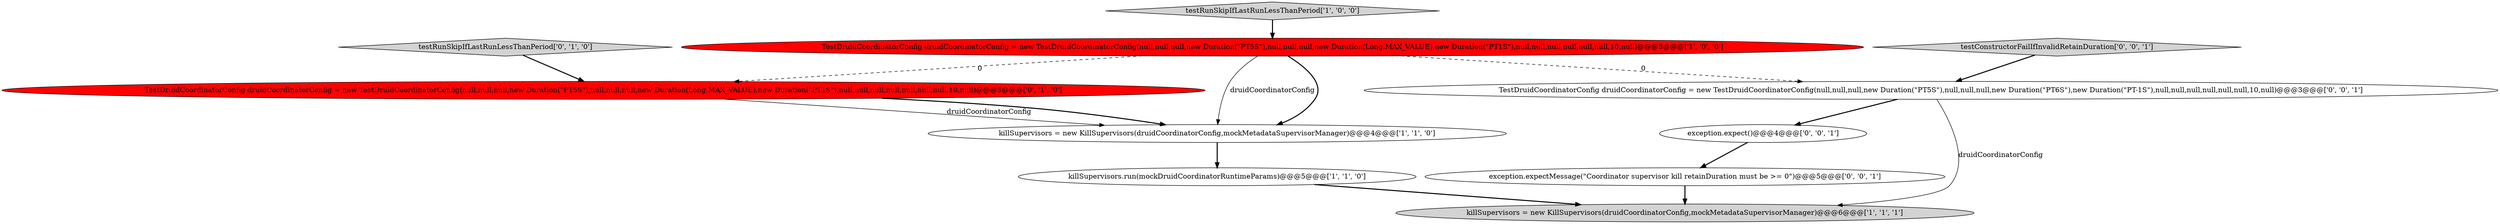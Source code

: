 digraph {
5 [style = filled, label = "TestDruidCoordinatorConfig druidCoordinatorConfig = new TestDruidCoordinatorConfig(null,null,null,new Duration(\"PT5S\"),null,null,null,new Duration(Long.MAX_VALUE),new Duration(\"PT1S\"),null,null,null,null,null,null,null,10,null)@@@3@@@['0', '1', '0']", fillcolor = red, shape = ellipse image = "AAA1AAABBB2BBB"];
10 [style = filled, label = "exception.expect()@@@4@@@['0', '0', '1']", fillcolor = white, shape = ellipse image = "AAA0AAABBB3BBB"];
9 [style = filled, label = "exception.expectMessage(\"Coordinator supervisor kill retainDuration must be >= 0\")@@@5@@@['0', '0', '1']", fillcolor = white, shape = ellipse image = "AAA0AAABBB3BBB"];
7 [style = filled, label = "TestDruidCoordinatorConfig druidCoordinatorConfig = new TestDruidCoordinatorConfig(null,null,null,new Duration(\"PT5S\"),null,null,null,new Duration(\"PT6S\"),new Duration(\"PT-1S\"),null,null,null,null,null,null,10,null)@@@3@@@['0', '0', '1']", fillcolor = white, shape = ellipse image = "AAA0AAABBB3BBB"];
1 [style = filled, label = "TestDruidCoordinatorConfig druidCoordinatorConfig = new TestDruidCoordinatorConfig(null,null,null,new Duration(\"PT5S\"),null,null,null,new Duration(Long.MAX_VALUE),new Duration(\"PT1S\"),null,null,null,null,null,null,10,null)@@@3@@@['1', '0', '0']", fillcolor = red, shape = ellipse image = "AAA1AAABBB1BBB"];
6 [style = filled, label = "testRunSkipIfLastRunLessThanPeriod['0', '1', '0']", fillcolor = lightgray, shape = diamond image = "AAA0AAABBB2BBB"];
8 [style = filled, label = "testConstructorFailIfInvalidRetainDuration['0', '0', '1']", fillcolor = lightgray, shape = diamond image = "AAA0AAABBB3BBB"];
2 [style = filled, label = "killSupervisors = new KillSupervisors(druidCoordinatorConfig,mockMetadataSupervisorManager)@@@6@@@['1', '1', '1']", fillcolor = lightgray, shape = ellipse image = "AAA0AAABBB1BBB"];
0 [style = filled, label = "testRunSkipIfLastRunLessThanPeriod['1', '0', '0']", fillcolor = lightgray, shape = diamond image = "AAA0AAABBB1BBB"];
4 [style = filled, label = "killSupervisors = new KillSupervisors(druidCoordinatorConfig,mockMetadataSupervisorManager)@@@4@@@['1', '1', '0']", fillcolor = white, shape = ellipse image = "AAA0AAABBB1BBB"];
3 [style = filled, label = "killSupervisors.run(mockDruidCoordinatorRuntimeParams)@@@5@@@['1', '1', '0']", fillcolor = white, shape = ellipse image = "AAA0AAABBB1BBB"];
1->4 [style = solid, label="druidCoordinatorConfig"];
4->3 [style = bold, label=""];
6->5 [style = bold, label=""];
1->4 [style = bold, label=""];
10->9 [style = bold, label=""];
1->5 [style = dashed, label="0"];
1->7 [style = dashed, label="0"];
3->2 [style = bold, label=""];
5->4 [style = solid, label="druidCoordinatorConfig"];
7->10 [style = bold, label=""];
7->2 [style = solid, label="druidCoordinatorConfig"];
0->1 [style = bold, label=""];
9->2 [style = bold, label=""];
5->4 [style = bold, label=""];
8->7 [style = bold, label=""];
}
